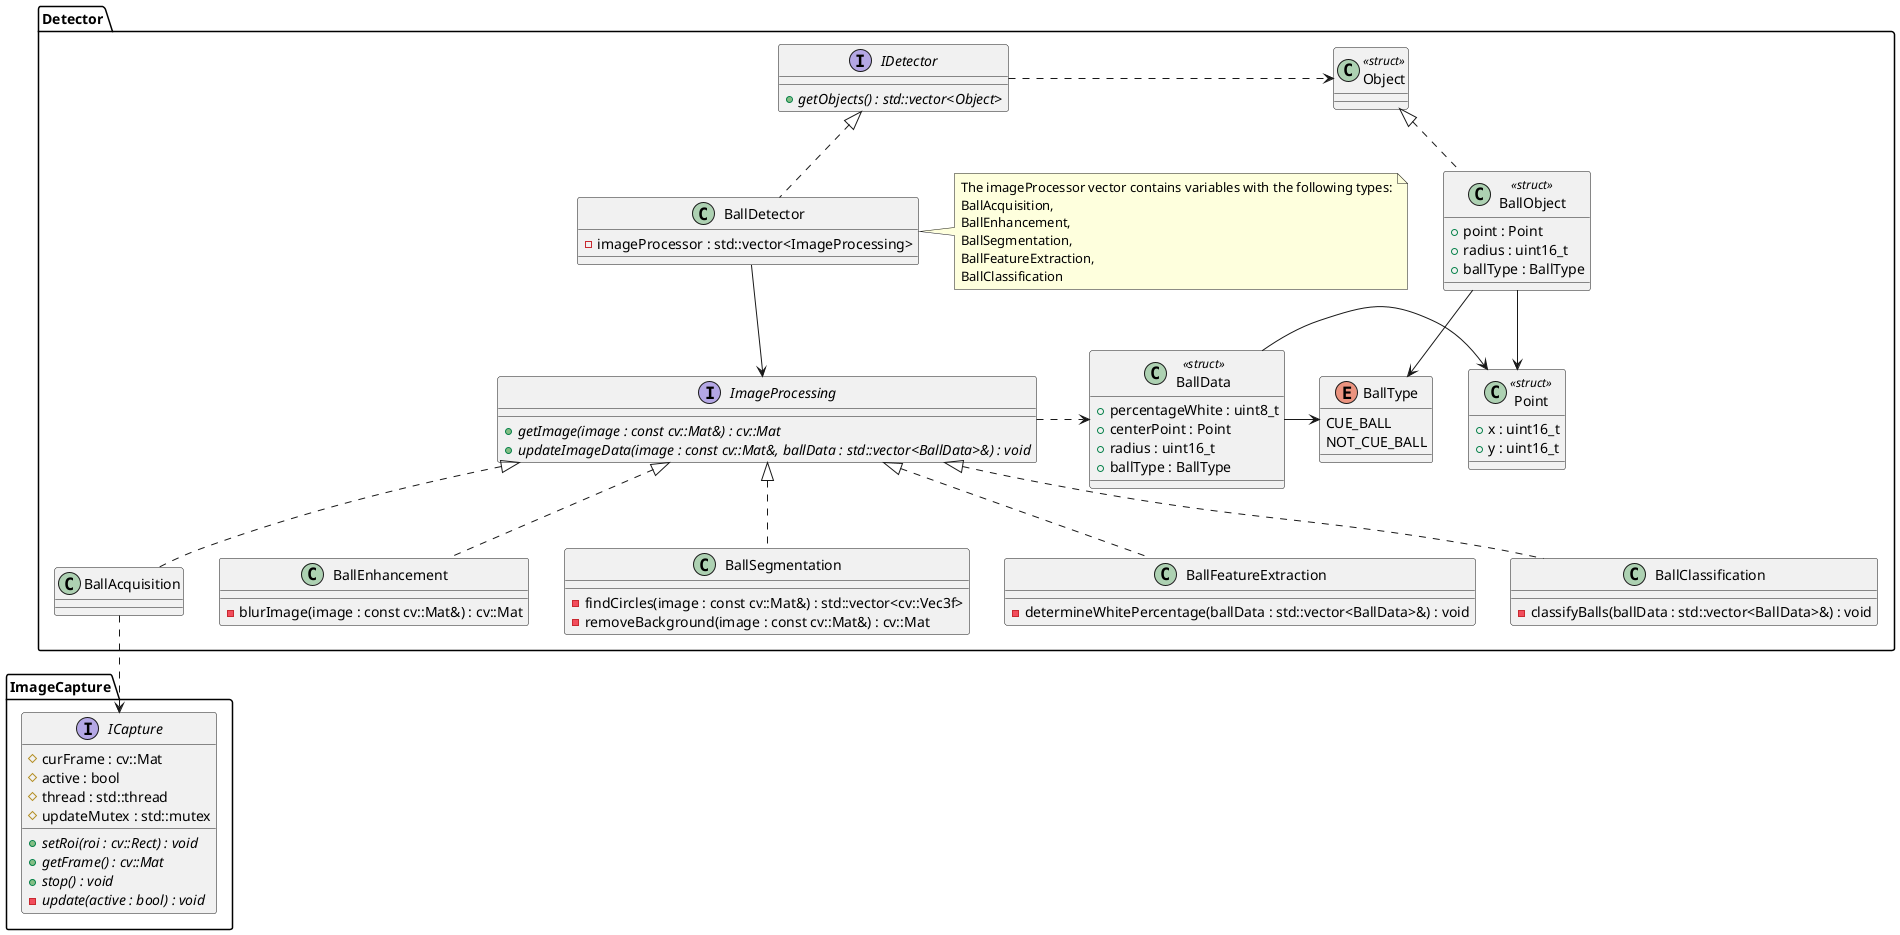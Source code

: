 @startuml

package ImageCapture
{
    interface ICapture
    {
        # curFrame : cv::Mat
        # active : bool
        # thread : std::thread
        # updateMutex : std::mutex
        + //setRoi(roi : cv::Rect) : void//
        + //getFrame() : cv::Mat//
        + //stop() : void//
        - //update(active : bool) : void//
    }
}

package Detector {
    class Object <<struct>> {

    }

    class BallObject <<struct>> {
        + point : Point
        + radius : uint16_t
        + ballType : BallType
    }

    class Point <<struct>> {
        + x : uint16_t
        + y : uint16_t
    }

    enum BallType {
        CUE_BALL
        NOT_CUE_BALL
    }

    interface IDetector {
        + //getObjects() : std::vector<Object>//
    }

    class BallDetector {
        - imageProcessor : std::vector<ImageProcessing> 
    }

    note "The imageProcessor vector contains variables with the following types:\nBallAcquisition,\nBallEnhancement,\nBallSegmentation,\nBallFeatureExtraction,\nBallClassification" as BallDetectorNode

    interface ImageProcessing {
        + //getImage(image : const cv::Mat&) : cv::Mat//
        + //updateImageData(image : const cv::Mat&, ballData : std::vector<BallData>&) : void//
    }

    class BallData <<struct>> {
        + percentageWhite : uint8_t
        + centerPoint : Point
        + radius : uint16_t
        + ballType : BallType
    }

    class BallAcquisition {

    }

    class BallEnhancement {
        - blurImage(image : const cv::Mat&) : cv::Mat
    }

    class BallSegmentation {
        - findCircles(image : const cv::Mat&) : std::vector<cv::Vec3f>
        - removeBackground(image : const cv::Mat&) : cv::Mat
    }

    class BallFeatureExtraction {
        - determineWhitePercentage(ballData : std::vector<BallData>&) : void
    }

    class BallClassification {
        - classifyBalls(ballData : std::vector<BallData>&) : void
    }
}



IDetector <|.. BallDetector
IDetector .> Object
Object <|.. BallObject
BallObject --> Point
BallObject --> BallType
BallAcquisition ..> ICapture
ImageProcessing <|.. BallAcquisition
ImageProcessing <|.. BallEnhancement
ImageProcessing <|.. BallSegmentation
ImageProcessing <|.. BallFeatureExtraction
ImageProcessing <|.. BallClassification
ImageProcessing .> BallData
BallDetector --> ImageProcessing
BallDetector - BallDetectorNode
BallData -> Point
BallData -> BallType

@enduml